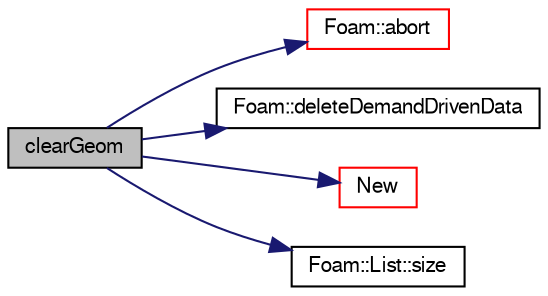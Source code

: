 digraph "clearGeom"
{
  bgcolor="transparent";
  edge [fontname="FreeSans",fontsize="10",labelfontname="FreeSans",labelfontsize="10"];
  node [fontname="FreeSans",fontsize="10",shape=record];
  rankdir="LR";
  Node22 [label="clearGeom",height=0.2,width=0.4,color="black", fillcolor="grey75", style="filled", fontcolor="black"];
  Node22 -> Node23 [color="midnightblue",fontsize="10",style="solid",fontname="FreeSans"];
  Node23 [label="Foam::abort",height=0.2,width=0.4,color="red",URL="$a21124.html#a447107a607d03e417307c203fa5fb44b"];
  Node22 -> Node66 [color="midnightblue",fontsize="10",style="solid",fontname="FreeSans"];
  Node66 [label="Foam::deleteDemandDrivenData",height=0.2,width=0.4,color="black",URL="$a21124.html#a676ff999562d389fd174d693e17d230a"];
  Node22 -> Node67 [color="midnightblue",fontsize="10",style="solid",fontname="FreeSans"];
  Node67 [label="New",height=0.2,width=0.4,color="red",URL="$a29378.html#a67ed2e80e9ca7538412c533cf59b3614",tooltip="Return a reference to the selected surface. "];
  Node22 -> Node119 [color="midnightblue",fontsize="10",style="solid",fontname="FreeSans"];
  Node119 [label="Foam::List::size",height=0.2,width=0.4,color="black",URL="$a25694.html#a8a5f6fa29bd4b500caf186f60245b384",tooltip="Override size to be inconsistent with allocated storage. "];
}
